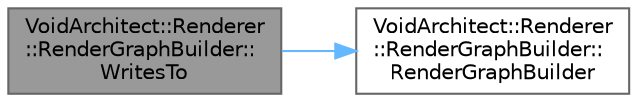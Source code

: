 digraph "VoidArchitect::Renderer::RenderGraphBuilder::WritesTo"
{
 // LATEX_PDF_SIZE
  bgcolor="transparent";
  edge [fontname=Helvetica,fontsize=10,labelfontname=Helvetica,labelfontsize=10];
  node [fontname=Helvetica,fontsize=10,shape=box,height=0.2,width=0.4];
  rankdir="LR";
  Node1 [id="Node000001",label="VoidArchitect::Renderer\l::RenderGraphBuilder::\lWritesTo",height=0.2,width=0.4,color="gray40", fillcolor="grey60", style="filled", fontcolor="black",tooltip=" "];
  Node1 -> Node2 [id="edge1_Node000001_Node000002",color="steelblue1",style="solid",tooltip=" "];
  Node2 [id="Node000002",label="VoidArchitect::Renderer\l::RenderGraphBuilder::\lRenderGraphBuilder",height=0.2,width=0.4,color="grey40", fillcolor="white", style="filled",URL="$class_void_architect_1_1_renderer_1_1_render_graph_builder.html#a40af6ac6f24899bca6d38fff2a0809d5",tooltip=" "];
}
